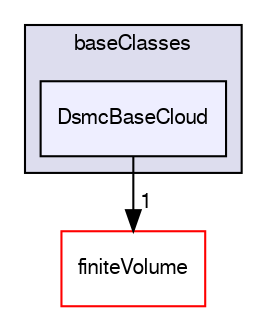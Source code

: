 digraph "src/lagrangian/dsmc/clouds/baseClasses/DsmcBaseCloud" {
  bgcolor=transparent;
  compound=true
  node [ fontsize="10", fontname="FreeSans"];
  edge [ labelfontsize="10", labelfontname="FreeSans"];
  subgraph clusterdir_ea6b51ad64e8faafe1c245066e9e13d6 {
    graph [ bgcolor="#ddddee", pencolor="black", label="baseClasses" fontname="FreeSans", fontsize="10", URL="dir_ea6b51ad64e8faafe1c245066e9e13d6.html"]
  dir_6d44affbac0097f416993495a4510d9b [shape=box, label="DsmcBaseCloud", style="filled", fillcolor="#eeeeff", pencolor="black", URL="dir_6d44affbac0097f416993495a4510d9b.html"];
  }
  dir_9bd15774b555cf7259a6fa18f99fe99b [shape=box label="finiteVolume" color="red" URL="dir_9bd15774b555cf7259a6fa18f99fe99b.html"];
  dir_6d44affbac0097f416993495a4510d9b->dir_9bd15774b555cf7259a6fa18f99fe99b [headlabel="1", labeldistance=1.5 headhref="dir_001231_000749.html"];
}
